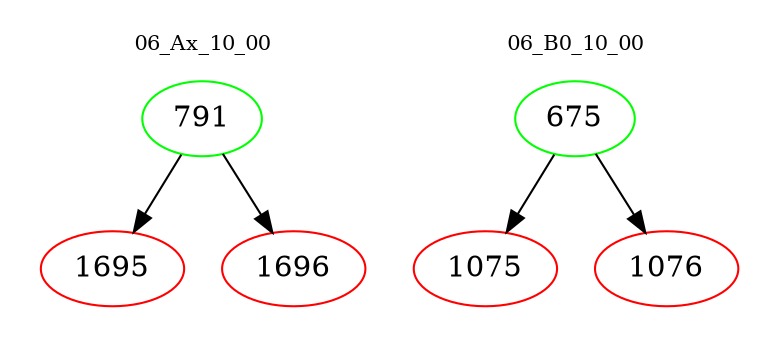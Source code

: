digraph{
subgraph cluster_0 {
color = white
label = "06_Ax_10_00";
fontsize=10;
T0_791 [label="791", color="green"]
T0_791 -> T0_1695 [color="black"]
T0_1695 [label="1695", color="red"]
T0_791 -> T0_1696 [color="black"]
T0_1696 [label="1696", color="red"]
}
subgraph cluster_1 {
color = white
label = "06_B0_10_00";
fontsize=10;
T1_675 [label="675", color="green"]
T1_675 -> T1_1075 [color="black"]
T1_1075 [label="1075", color="red"]
T1_675 -> T1_1076 [color="black"]
T1_1076 [label="1076", color="red"]
}
}

